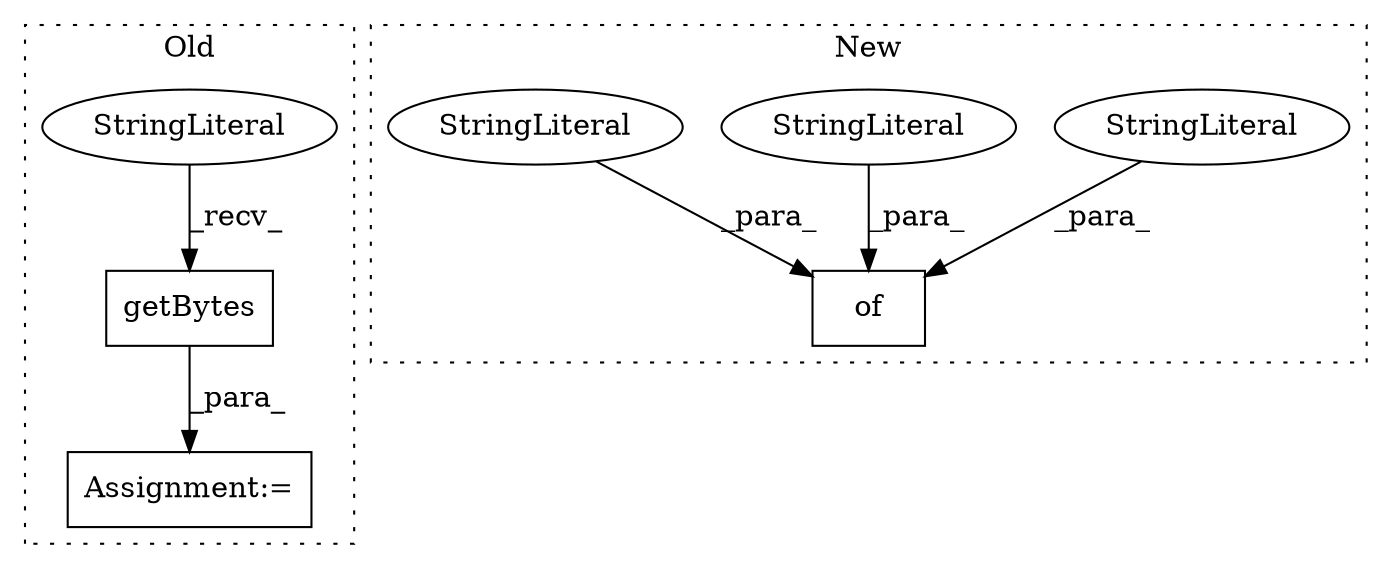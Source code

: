 digraph G {
subgraph cluster0 {
1 [label="getBytes" a="32" s="1214" l="10" shape="box"];
5 [label="StringLiteral" a="45" s="1211" l="2" shape="ellipse"];
7 [label="Assignment:=" a="7" s="1277" l="2" shape="box"];
label = "Old";
style="dotted";
}
subgraph cluster1 {
2 [label="of" a="32" s="2861,2898" l="3,1" shape="box"];
3 [label="StringLiteral" a="45" s="2864" l="8" shape="ellipse"];
4 [label="StringLiteral" a="45" s="2873" l="4" shape="ellipse"];
6 [label="StringLiteral" a="45" s="2878" l="9" shape="ellipse"];
label = "New";
style="dotted";
}
1 -> 7 [label="_para_"];
3 -> 2 [label="_para_"];
4 -> 2 [label="_para_"];
5 -> 1 [label="_recv_"];
6 -> 2 [label="_para_"];
}